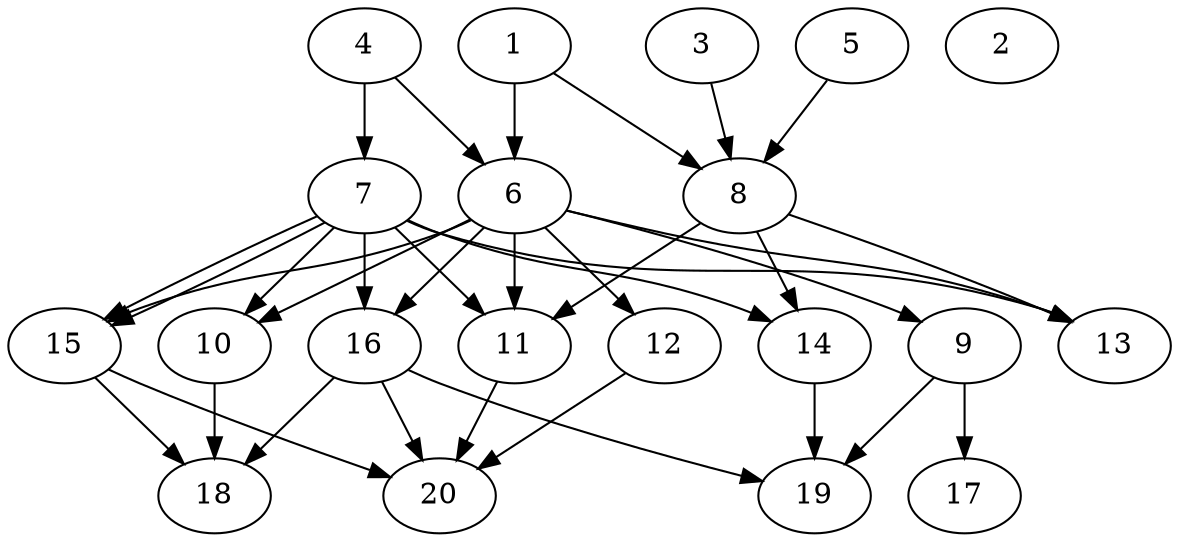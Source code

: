// DAG automatically generated by daggen at Tue Jul 23 14:33:40 2019
// ./daggen --dot -n 20 --ccr 0.4 --fat 0.6 --regular 0.5 --density 0.8 --mindata 5242880 --maxdata 52428800 
digraph G {
  1 [size="108185600", alpha="0.05", expect_size="43274240"] 
  1 -> 6 [size ="43274240"]
  1 -> 8 [size ="43274240"]
  2 [size="68981760", alpha="0.14", expect_size="27592704"] 
  3 [size="80404480", alpha="0.16", expect_size="32161792"] 
  3 -> 8 [size ="32161792"]
  4 [size="114219520", alpha="0.06", expect_size="45687808"] 
  4 -> 6 [size ="45687808"]
  4 -> 7 [size ="45687808"]
  5 [size="20467200", alpha="0.08", expect_size="8186880"] 
  5 -> 8 [size ="8186880"]
  6 [size="117770240", alpha="0.19", expect_size="47108096"] 
  6 -> 9 [size ="47108096"]
  6 -> 10 [size ="47108096"]
  6 -> 11 [size ="47108096"]
  6 -> 12 [size ="47108096"]
  6 -> 13 [size ="47108096"]
  6 -> 15 [size ="47108096"]
  6 -> 16 [size ="47108096"]
  7 [size="56430080", alpha="0.12", expect_size="22572032"] 
  7 -> 10 [size ="22572032"]
  7 -> 11 [size ="22572032"]
  7 -> 13 [size ="22572032"]
  7 -> 14 [size ="22572032"]
  7 -> 15 [size ="22572032"]
  7 -> 15 [size ="22572032"]
  7 -> 16 [size ="22572032"]
  8 [size="123161600", alpha="0.07", expect_size="49264640"] 
  8 -> 11 [size ="49264640"]
  8 -> 13 [size ="49264640"]
  8 -> 14 [size ="49264640"]
  9 [size="82598400", alpha="0.05", expect_size="33039360"] 
  9 -> 17 [size ="33039360"]
  9 -> 19 [size ="33039360"]
  10 [size="22371840", alpha="0.04", expect_size="8948736"] 
  10 -> 18 [size ="8948736"]
  11 [size="48378880", alpha="0.11", expect_size="19351552"] 
  11 -> 20 [size ="19351552"]
  12 [size="78740480", alpha="0.10", expect_size="31496192"] 
  12 -> 20 [size ="31496192"]
  13 [size="40972800", alpha="0.11", expect_size="16389120"] 
  14 [size="18936320", alpha="0.09", expect_size="7574528"] 
  14 -> 19 [size ="7574528"]
  15 [size="53056000", alpha="0.19", expect_size="21222400"] 
  15 -> 18 [size ="21222400"]
  15 -> 20 [size ="21222400"]
  16 [size="102860800", alpha="0.00", expect_size="41144320"] 
  16 -> 18 [size ="41144320"]
  16 -> 19 [size ="41144320"]
  16 -> 20 [size ="41144320"]
  17 [size="99072000", alpha="0.00", expect_size="39628800"] 
  18 [size="54599680", alpha="0.06", expect_size="21839872"] 
  19 [size="95989760", alpha="0.14", expect_size="38395904"] 
  20 [size="127674880", alpha="0.03", expect_size="51069952"] 
}
